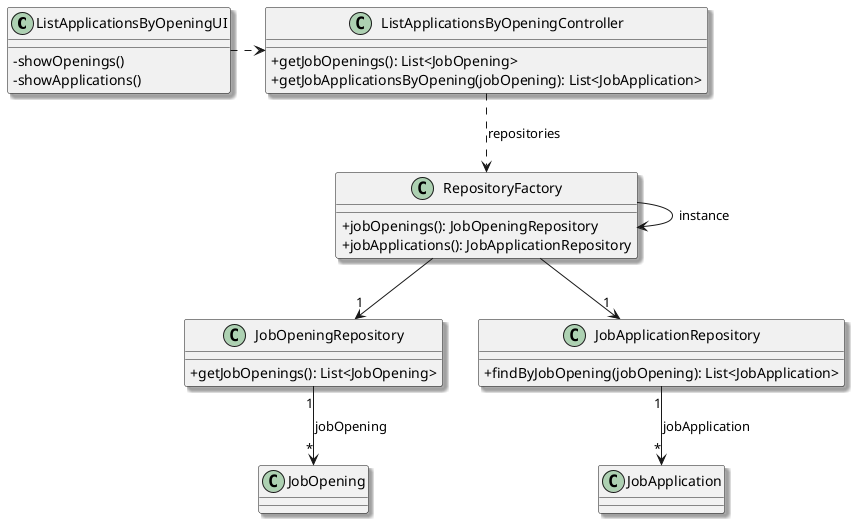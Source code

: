 @startuml                                                                                                                                                                             @startuml
'skinparam monochrome true
skinparam packageStyle rectangle
skinparam shadowing true
skinparam linetype polyline
'skinparam linetype orto
'left to right direction

skinparam classAttributeIconSize 0

class ListApplicationsByOpeningUI {
    - showOpenings()
    - showApplications()
}
class ListApplicationsByOpeningController {
    + getJobOpenings(): List<JobOpening>
    + getJobApplicationsByOpening(jobOpening): List<JobApplication>
}


class RepositoryFactory {
    + jobOpenings(): JobOpeningRepository
    + jobApplications(): JobApplicationRepository
}

class JobOpeningRepository {
    + getJobOpenings(): List<JobOpening>
}
class JobApplicationRepository {
    + findByJobOpening(jobOpening): List<JobApplication>
}

class JobOpening {

}

class JobApplication {

}

ListApplicationsByOpeningUI .> ListApplicationsByOpeningController
ListApplicationsByOpeningController ..> RepositoryFactory : repositories
RepositoryFactory -> RepositoryFactory : instance
RepositoryFactory --> "1" JobOpeningRepository
RepositoryFactory --> "1" JobApplicationRepository
JobOpeningRepository "1" --> "*" JobOpening : jobOpening
JobApplicationRepository "1" --> "*" JobApplication : jobApplication
@enduml
